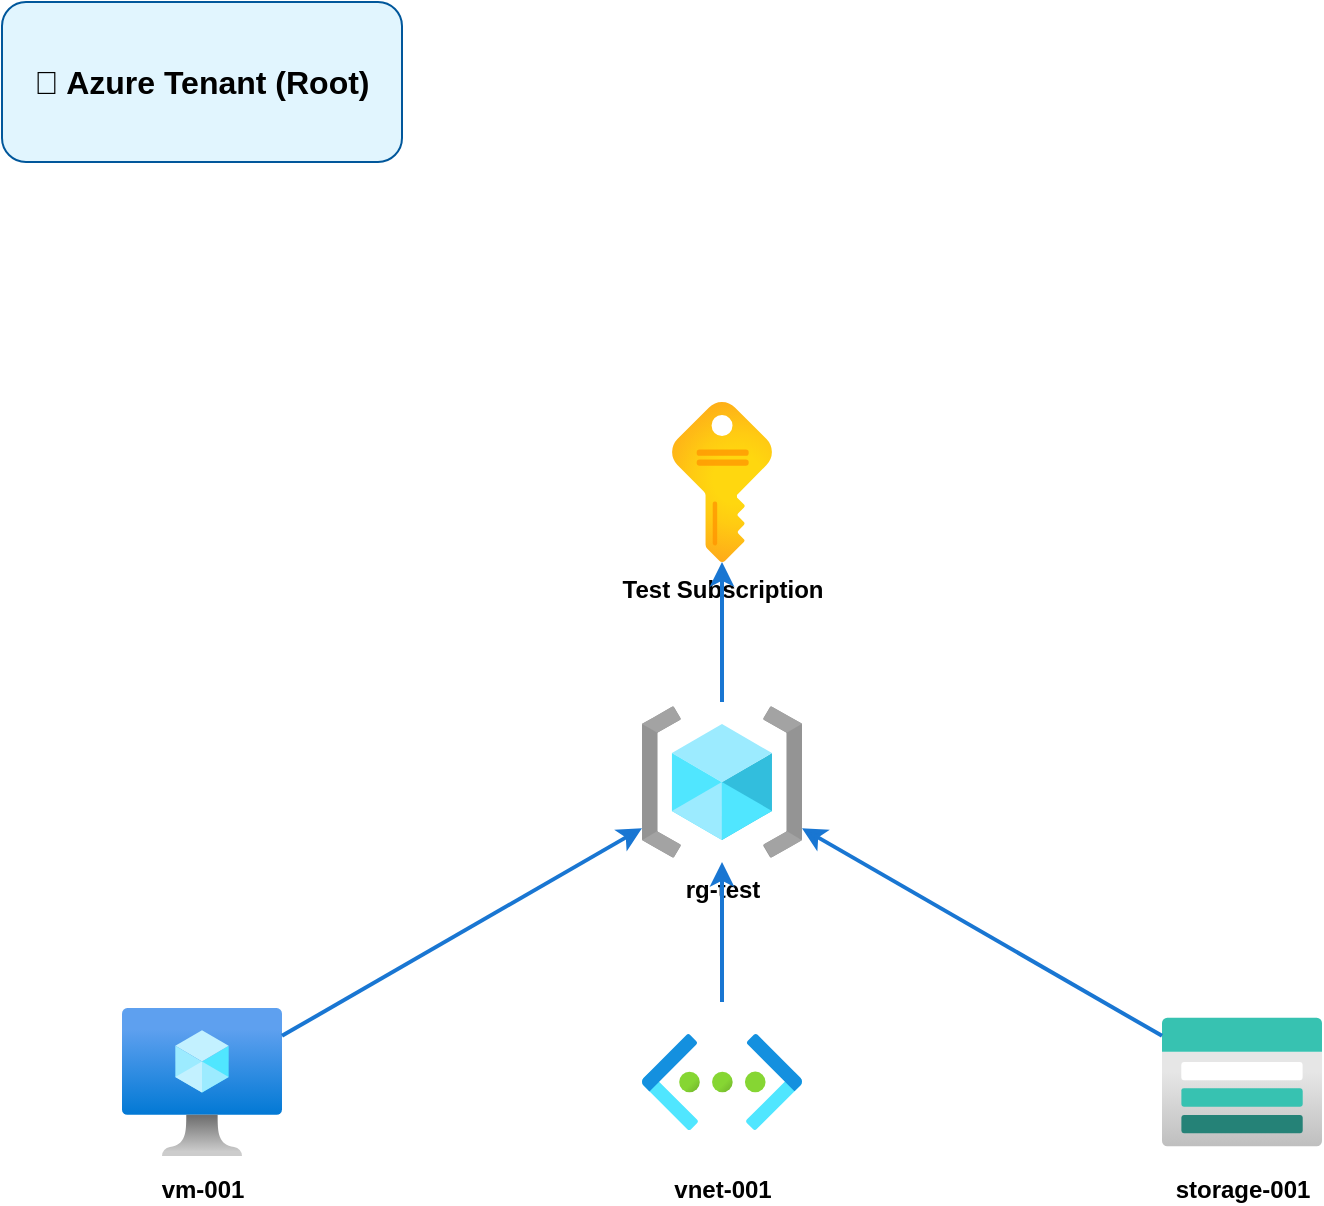<?xml version="1.0" ?>
<mxfile>
  <diagram id="main-diagram" name="Azure Infrastructure">
    <mxGraphModel dx="2500" dy="2000" grid="1" gridSize="10" guides="1" tooltips="1" connect="1" arrows="1" fold="1" page="1" pageScale="1" pageWidth="4681" pageHeight="3300">
      <root>
        <mxCell id="0"/>
        <mxCell id="1" parent="0"/>
        <mxCell id="azure_tenant_root" style="container=1;rounded=1;whiteSpace=wrap;html=1;fillColor=#e1f5fe;strokeColor=#01579b;fontSize=16;fontStyle=1;align=center;verticalAlign=middle;" parent="1" vertex="1">
          <mxGeometry x="100" y="50" width="200" height="80" as="geometry"/>
          <object label="🏢 Azure Tenant (Root)" as="value"/>
        </mxCell>
        <mxCell id="node-0" style="image;aspect=fixed;html=1;points=[];align=center;fontSize=12;image=img/lib/azure2/general/Subscriptions.svg" parent="1" vertex="1">
          <mxGeometry x="420" y="250" width="80" height="80" as="geometry"/>
          <object label="&lt;b&gt;Test Subscription&lt;/b&gt;" as="value" type="Microsoft.Resources/subscriptions" id="/subscriptions/sub-001"/>
        </mxCell>
        <mxCell id="node-1" style="image;aspect=fixed;html=1;points=[];align=center;fontSize=12;image=img/lib/azure2/general/Resource_Groups.svg" parent="1" vertex="1">
          <mxGeometry x="420" y="400" width="80" height="80" as="geometry"/>
          <object label="&lt;b&gt;rg-test&lt;/b&gt;" as="value" type="Microsoft.Resources/subscriptions/resourceGroups" id="/subscriptions/sub-001/resourceGroups/rg-test"/>
        </mxCell>
        <mxCell id="node-2" style="image;aspect=fixed;html=1;points=[];align=center;fontSize=12;image=img/lib/azure2/compute/Virtual_Machine.svg" parent="1" vertex="1">
          <mxGeometry x="160" y="550" width="80" height="80" as="geometry"/>
          <object label="&lt;b&gt;vm-001&lt;/b&gt;" as="value" type="Microsoft.Compute/virtualMachines" id="/subscriptions/sub-001/resourceGroups/rg-test/providers/Microsoft.Compute/virtualMachines/vm-001"/>
        </mxCell>
        <mxCell id="node-3" style="image;aspect=fixed;html=1;points=[];align=center;fontSize=12;image=img/lib/azure2/networking/Virtual_Networks.svg" parent="1" vertex="1">
          <mxGeometry x="420" y="550" width="80" height="80" as="geometry"/>
          <object label="&lt;b&gt;vnet-001&lt;/b&gt;" as="value" type="Microsoft.Network/virtualNetworks" id="/subscriptions/sub-001/resourceGroups/rg-test/providers/Microsoft.Network/virtualNetworks/vnet-001"/>
        </mxCell>
        <mxCell id="node-4" style="image;aspect=fixed;html=1;points=[];align=center;fontSize=12;image=img/lib/azure2/storage/Storage_Accounts.svg" parent="1" vertex="1">
          <mxGeometry x="680" y="550" width="80" height="80" as="geometry"/>
          <object label="&lt;b&gt;storage-001&lt;/b&gt;" as="value" type="Microsoft.Storage/storageAccounts" id="/subscriptions/sub-001/resourceGroups/rg-test/providers/Microsoft.Storage/storageAccounts/storage-001"/>
        </mxCell>
        <mxCell id="edge-0" style="edgeStyle=orthogonalEdgeStyle;rounded=0;orthogonalLoop=1;jettySize=auto;html=1;endArrow=classic;strokeColor=#1976d2;strokeWidth=2;" parent="1" source="node-1" target="node-0" edge="1">
          <mxGeometry relative="1" as="geometry"/>
        </mxCell>
        <mxCell id="edge-1" style="edgeStyle=straight;rounded=0;html=1;endArrow=classic;strokeColor=#1976d2;strokeWidth=2;" parent="1" source="node-2" target="node-1" edge="1">
          <mxGeometry relative="1" as="geometry"/>
        </mxCell>
        <mxCell id="edge-2" style="edgeStyle=straight;rounded=0;html=1;endArrow=classic;strokeColor=#1976d2;strokeWidth=2;" parent="1" source="node-3" target="node-1" edge="1">
          <mxGeometry relative="1" as="geometry"/>
        </mxCell>
        <mxCell id="edge-3" style="edgeStyle=straight;rounded=0;html=1;endArrow=classic;strokeColor=#1976d2;strokeWidth=2;" parent="1" source="node-4" target="node-1" edge="1">
          <mxGeometry relative="1" as="geometry"/>
        </mxCell>
      </root>
    </mxGraphModel>
  </diagram>
</mxfile>
